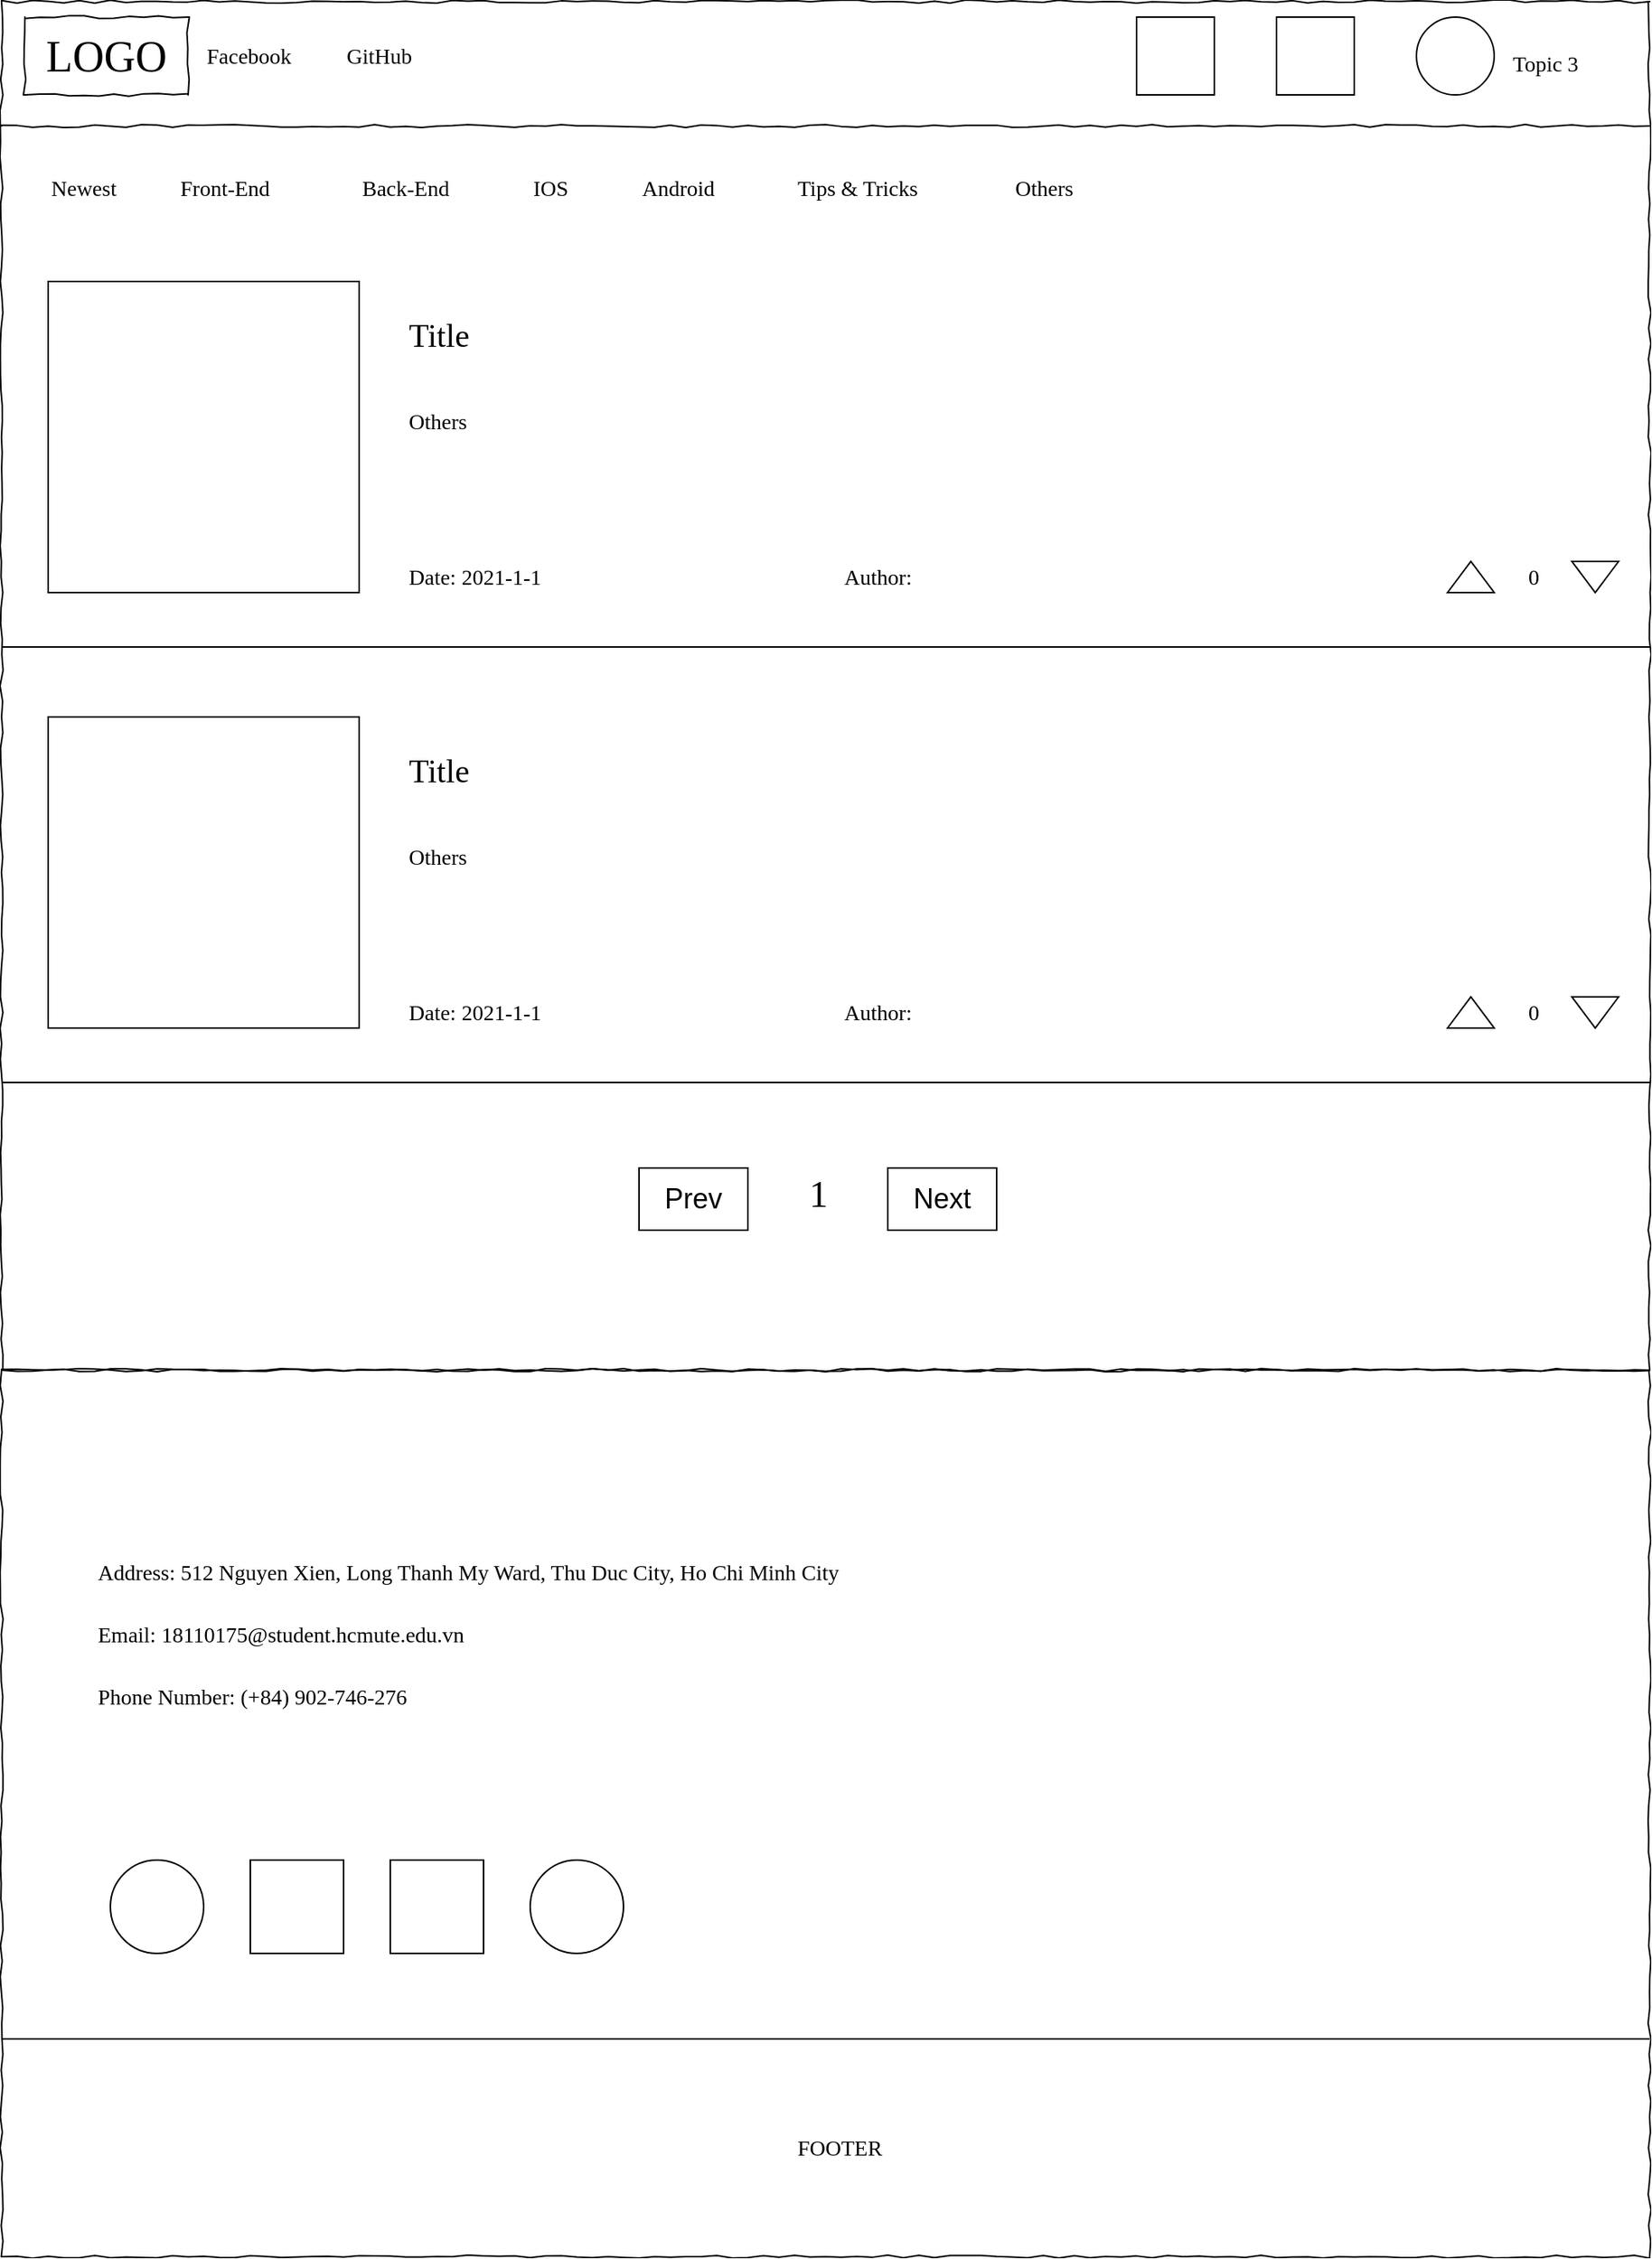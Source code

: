 <mxfile version="16.1.0" type="device"><diagram name="Page-1" id="03018318-947c-dd8e-b7a3-06fadd420f32"><mxGraphModel dx="1246" dy="724" grid="1" gridSize="10" guides="1" tooltips="1" connect="1" arrows="1" fold="1" page="1" pageScale="1" pageWidth="1100" pageHeight="850" background="none" math="0" shadow="0"><root><mxCell id="0"/><mxCell id="1" parent="0"/><mxCell id="677b7b8949515195-1" value="&lt;span style=&quot;color: rgba(0 , 0 , 0 , 0) ; font-family: monospace ; font-size: 0px&quot;&gt;jjhhgv&lt;/span&gt;" style="whiteSpace=wrap;html=1;rounded=0;shadow=0;labelBackgroundColor=none;strokeColor=#000000;strokeWidth=1;fillColor=none;fontFamily=Verdana;fontSize=12;fontColor=#000000;align=center;comic=1;" parent="1" vertex="1"><mxGeometry x="20" y="20" width="1060" height="880" as="geometry"/></mxCell><mxCell id="677b7b8949515195-2" value="LOGO" style="whiteSpace=wrap;html=1;rounded=0;shadow=0;labelBackgroundColor=none;strokeWidth=1;fontFamily=Verdana;fontSize=28;align=center;comic=1;" parent="1" vertex="1"><mxGeometry x="35" y="30" width="105" height="50" as="geometry"/></mxCell><mxCell id="677b7b8949515195-4" value="Facebook" style="text;html=1;points=[];align=left;verticalAlign=top;spacingTop=-4;fontSize=14;fontFamily=Verdana" parent="1" vertex="1"><mxGeometry x="150" y="45" width="70" height="20" as="geometry"/></mxCell><mxCell id="677b7b8949515195-5" value="GitHub" style="text;html=1;points=[];align=left;verticalAlign=top;spacingTop=-4;fontSize=14;fontFamily=Verdana" parent="1" vertex="1"><mxGeometry x="240" y="45" width="60" height="20" as="geometry"/></mxCell><mxCell id="677b7b8949515195-6" value="Topic 3" style="text;html=1;points=[];align=left;verticalAlign=top;spacingTop=-4;fontSize=14;fontFamily=Verdana" parent="1" vertex="1"><mxGeometry x="990" y="50" width="60" height="20" as="geometry"/></mxCell><mxCell id="677b7b8949515195-9" value="" style="line;strokeWidth=1;html=1;rounded=0;shadow=0;labelBackgroundColor=none;fillColor=none;fontFamily=Verdana;fontSize=14;fontColor=#000000;align=center;comic=1;" parent="1" vertex="1"><mxGeometry x="20" y="50" width="1060" height="100" as="geometry"/></mxCell><mxCell id="677b7b8949515195-11" value="Newest" style="text;html=1;points=[];align=left;verticalAlign=top;spacingTop=-4;fontSize=14;fontFamily=Verdana" parent="1" vertex="1"><mxGeometry x="50" y="130" width="60" height="20" as="geometry"/></mxCell><mxCell id="677b7b8949515195-12" value="Front-End" style="text;html=1;points=[];align=left;verticalAlign=top;spacingTop=-4;fontSize=14;fontFamily=Verdana" parent="1" vertex="1"><mxGeometry x="133" y="130" width="87" height="20" as="geometry"/></mxCell><mxCell id="677b7b8949515195-13" value="Back-End" style="text;html=1;points=[];align=left;verticalAlign=top;spacingTop=-4;fontSize=14;fontFamily=Verdana" parent="1" vertex="1"><mxGeometry x="250" y="130" width="60" height="20" as="geometry"/></mxCell><mxCell id="U6qzgW5tZ1UKqhicehqg-6" value="" style="rounded=0;whiteSpace=wrap;html=1;" vertex="1" parent="1"><mxGeometry x="840" y="30" width="50" height="50" as="geometry"/></mxCell><mxCell id="U6qzgW5tZ1UKqhicehqg-7" value="" style="whiteSpace=wrap;html=1;aspect=fixed;" vertex="1" parent="1"><mxGeometry x="750" y="30" width="50" height="50" as="geometry"/></mxCell><mxCell id="U6qzgW5tZ1UKqhicehqg-9" value="" style="ellipse;whiteSpace=wrap;html=1;aspect=fixed;" vertex="1" parent="1"><mxGeometry x="930" y="30" width="50" height="50" as="geometry"/></mxCell><mxCell id="U6qzgW5tZ1UKqhicehqg-12" value="IOS" style="text;html=1;points=[];align=left;verticalAlign=top;spacingTop=-4;fontSize=14;fontFamily=Verdana" vertex="1" parent="1"><mxGeometry x="360" y="130" width="60" height="20" as="geometry"/></mxCell><mxCell id="U6qzgW5tZ1UKqhicehqg-13" value="Android" style="text;html=1;points=[];align=left;verticalAlign=top;spacingTop=-4;fontSize=14;fontFamily=Verdana" vertex="1" parent="1"><mxGeometry x="430" y="130" width="60" height="20" as="geometry"/></mxCell><mxCell id="U6qzgW5tZ1UKqhicehqg-14" value="Tips &amp;amp; Tricks" style="text;html=1;points=[];align=left;verticalAlign=top;spacingTop=-4;fontSize=14;fontFamily=Verdana" vertex="1" parent="1"><mxGeometry x="530" y="130" width="60" height="20" as="geometry"/></mxCell><mxCell id="U6qzgW5tZ1UKqhicehqg-15" value="Others" style="text;html=1;points=[];align=left;verticalAlign=top;spacingTop=-4;fontSize=14;fontFamily=Verdana" vertex="1" parent="1"><mxGeometry x="670" y="130" width="60" height="20" as="geometry"/></mxCell><mxCell id="U6qzgW5tZ1UKqhicehqg-17" value="" style="whiteSpace=wrap;html=1;aspect=fixed;" vertex="1" parent="1"><mxGeometry x="50" y="200" width="200" height="200" as="geometry"/></mxCell><mxCell id="U6qzgW5tZ1UKqhicehqg-20" value="Date: 2021-1-1" style="text;html=1;points=[];align=left;verticalAlign=top;spacingTop=-4;fontSize=14;fontFamily=Verdana" vertex="1" parent="1"><mxGeometry x="280" y="380" width="110" height="20" as="geometry"/></mxCell><mxCell id="U6qzgW5tZ1UKqhicehqg-21" value="Author:" style="text;html=1;points=[];align=left;verticalAlign=top;spacingTop=-4;fontSize=14;fontFamily=Verdana" vertex="1" parent="1"><mxGeometry x="560" y="380" width="60" height="20" as="geometry"/></mxCell><mxCell id="U6qzgW5tZ1UKqhicehqg-27" value="" style="line;strokeWidth=1;html=1;" vertex="1" parent="1"><mxGeometry x="20" y="430" width="1060" height="10" as="geometry"/></mxCell><mxCell id="U6qzgW5tZ1UKqhicehqg-28" value="" style="triangle;whiteSpace=wrap;html=1;strokeWidth=1;direction=south;" vertex="1" parent="1"><mxGeometry x="1030" y="380" width="30" height="20" as="geometry"/></mxCell><mxCell id="U6qzgW5tZ1UKqhicehqg-29" value="" style="triangle;whiteSpace=wrap;html=1;strokeWidth=1;direction=north;" vertex="1" parent="1"><mxGeometry x="950" y="380" width="30" height="20" as="geometry"/></mxCell><mxCell id="U6qzgW5tZ1UKqhicehqg-30" value="0" style="text;html=1;points=[];align=center;verticalAlign=top;spacingTop=-4;fontSize=14;fontFamily=Verdana" vertex="1" parent="1"><mxGeometry x="990" y="380" width="30" height="20" as="geometry"/></mxCell><mxCell id="U6qzgW5tZ1UKqhicehqg-31" value="" style="whiteSpace=wrap;html=1;aspect=fixed;" vertex="1" parent="1"><mxGeometry x="50" y="480" width="200" height="200" as="geometry"/></mxCell><mxCell id="U6qzgW5tZ1UKqhicehqg-32" value="&lt;span style=&quot;font-size: 21px&quot;&gt;Title&lt;/span&gt;" style="text;html=1;points=[];align=left;verticalAlign=top;spacingTop=-4;fontSize=14;fontFamily=Verdana" vertex="1" parent="1"><mxGeometry x="280" y="220" width="220" height="40" as="geometry"/></mxCell><mxCell id="U6qzgW5tZ1UKqhicehqg-33" value="&lt;font style=&quot;font-size: 21px&quot;&gt;Title&lt;/font&gt;" style="text;html=1;points=[];align=left;verticalAlign=top;spacingTop=-4;fontSize=14;fontFamily=Verdana" vertex="1" parent="1"><mxGeometry x="280" y="500" width="220" height="40" as="geometry"/></mxCell><mxCell id="U6qzgW5tZ1UKqhicehqg-34" value="Date: 2021-1-1" style="text;html=1;points=[];align=left;verticalAlign=top;spacingTop=-4;fontSize=14;fontFamily=Verdana" vertex="1" parent="1"><mxGeometry x="280" y="660" width="110" height="20" as="geometry"/></mxCell><mxCell id="U6qzgW5tZ1UKqhicehqg-35" value="Author:" style="text;html=1;points=[];align=left;verticalAlign=top;spacingTop=-4;fontSize=14;fontFamily=Verdana" vertex="1" parent="1"><mxGeometry x="560" y="660" width="60" height="20" as="geometry"/></mxCell><mxCell id="U6qzgW5tZ1UKqhicehqg-36" value="" style="triangle;whiteSpace=wrap;html=1;strokeWidth=1;direction=north;" vertex="1" parent="1"><mxGeometry x="950" y="660" width="30" height="20" as="geometry"/></mxCell><mxCell id="U6qzgW5tZ1UKqhicehqg-37" value="" style="triangle;whiteSpace=wrap;html=1;strokeWidth=1;direction=south;" vertex="1" parent="1"><mxGeometry x="1030" y="660" width="30" height="20" as="geometry"/></mxCell><mxCell id="U6qzgW5tZ1UKqhicehqg-38" value="0" style="text;html=1;points=[];align=center;verticalAlign=top;spacingTop=-4;fontSize=14;fontFamily=Verdana" vertex="1" parent="1"><mxGeometry x="990" y="660" width="30" height="20" as="geometry"/></mxCell><mxCell id="U6qzgW5tZ1UKqhicehqg-39" value="" style="line;strokeWidth=1;html=1;fontSize=18;" vertex="1" parent="1"><mxGeometry x="20" y="710" width="1060" height="10" as="geometry"/></mxCell><mxCell id="U6qzgW5tZ1UKqhicehqg-40" value="Prev" style="rounded=0;whiteSpace=wrap;html=1;fontSize=18;strokeWidth=1;" vertex="1" parent="1"><mxGeometry x="430" y="770" width="70" height="40" as="geometry"/></mxCell><mxCell id="U6qzgW5tZ1UKqhicehqg-41" value="Next" style="rounded=0;whiteSpace=wrap;html=1;fontSize=18;strokeWidth=1;" vertex="1" parent="1"><mxGeometry x="590" y="770" width="70" height="40" as="geometry"/></mxCell><mxCell id="U6qzgW5tZ1UKqhicehqg-42" value="&lt;span style=&quot;line-height: 1.2&quot;&gt;&lt;font style=&quot;font-size: 24px&quot;&gt;1&lt;/font&gt;&lt;/span&gt;" style="text;html=1;points=[];align=center;verticalAlign=top;spacingTop=-4;fontSize=14;fontFamily=Verdana" vertex="1" parent="1"><mxGeometry x="510" y="770" width="70" height="40" as="geometry"/></mxCell><mxCell id="nqOJRY-cVMhLIb0kUyUs-1" value="&lt;span style=&quot;color: rgba(0 , 0 , 0 , 0) ; font-family: monospace ; font-size: 0px&quot;&gt;jjhhgv&lt;/span&gt;" style="whiteSpace=wrap;html=1;rounded=0;shadow=0;labelBackgroundColor=none;strokeColor=#000000;strokeWidth=1;fillColor=none;fontFamily=Verdana;fontSize=12;fontColor=#000000;align=center;comic=1;glass=0;sketch=0;" vertex="1" parent="1"><mxGeometry x="20" y="900" width="1060" height="570" as="geometry"/></mxCell><mxCell id="l-I5OwBLCRgFZHkfo6L_-5" value="Address: 512 Nguyen Xien, Long Thanh My Ward, Thu Duc City, Ho Chi Minh City" style="text;html=1;points=[];align=left;verticalAlign=top;spacingTop=-4;fontSize=14;fontFamily=Verdana" vertex="1" parent="1"><mxGeometry x="80" y="1020" width="690" height="20" as="geometry"/></mxCell><mxCell id="l-I5OwBLCRgFZHkfo6L_-6" value="Email: 18110175@student.hcmute.edu.vn" style="text;html=1;points=[];align=left;verticalAlign=top;spacingTop=-4;fontSize=14;fontFamily=Verdana" vertex="1" parent="1"><mxGeometry x="80" y="1060" width="310" height="20" as="geometry"/></mxCell><mxCell id="l-I5OwBLCRgFZHkfo6L_-7" value="Phone Number: (+84) 902-746-276" style="text;html=1;points=[];align=left;verticalAlign=top;spacingTop=-4;fontSize=14;fontFamily=Verdana" vertex="1" parent="1"><mxGeometry x="80" y="1100" width="320" height="20" as="geometry"/></mxCell><mxCell id="l-I5OwBLCRgFZHkfo6L_-10" value="" style="whiteSpace=wrap;html=1;aspect=fixed;rounded=0;shadow=0;glass=0;sketch=0;fontSize=24;strokeWidth=1;" vertex="1" parent="1"><mxGeometry x="180" y="1215" width="60" height="60" as="geometry"/></mxCell><mxCell id="l-I5OwBLCRgFZHkfo6L_-11" value="" style="ellipse;whiteSpace=wrap;html=1;aspect=fixed;rounded=0;shadow=0;glass=0;sketch=0;fontSize=24;strokeWidth=1;" vertex="1" parent="1"><mxGeometry x="360" y="1215" width="60" height="60" as="geometry"/></mxCell><mxCell id="l-I5OwBLCRgFZHkfo6L_-12" value="" style="ellipse;whiteSpace=wrap;html=1;aspect=fixed;rounded=0;shadow=0;glass=0;sketch=0;fontSize=24;strokeWidth=1;" vertex="1" parent="1"><mxGeometry x="90" y="1215" width="60" height="60" as="geometry"/></mxCell><mxCell id="l-I5OwBLCRgFZHkfo6L_-13" value="" style="whiteSpace=wrap;html=1;aspect=fixed;rounded=0;shadow=0;glass=0;sketch=0;fontSize=24;strokeWidth=1;" vertex="1" parent="1"><mxGeometry x="270" y="1215" width="60" height="60" as="geometry"/></mxCell><mxCell id="l-I5OwBLCRgFZHkfo6L_-14" value="" style="line;strokeWidth=1;html=1;rounded=0;shadow=0;glass=0;sketch=0;fontSize=24;" vertex="1" parent="1"><mxGeometry x="20" y="1325" width="1060" height="10" as="geometry"/></mxCell><mxCell id="l-I5OwBLCRgFZHkfo6L_-15" value="FOOTER" style="text;html=1;points=[];align=left;verticalAlign=top;spacingTop=-4;fontSize=14;fontFamily=Verdana" vertex="1" parent="1"><mxGeometry x="530" y="1390" width="70" height="20" as="geometry"/></mxCell><mxCell id="l-I5OwBLCRgFZHkfo6L_-16" value="Others" style="text;html=1;points=[];align=left;verticalAlign=top;spacingTop=-4;fontSize=14;fontFamily=Verdana" vertex="1" parent="1"><mxGeometry x="280" y="280" width="60" height="20" as="geometry"/></mxCell><mxCell id="l-I5OwBLCRgFZHkfo6L_-17" value="Others" style="text;html=1;points=[];align=left;verticalAlign=top;spacingTop=-4;fontSize=14;fontFamily=Verdana" vertex="1" parent="1"><mxGeometry x="280" y="560" width="60" height="20" as="geometry"/></mxCell></root></mxGraphModel></diagram></mxfile>